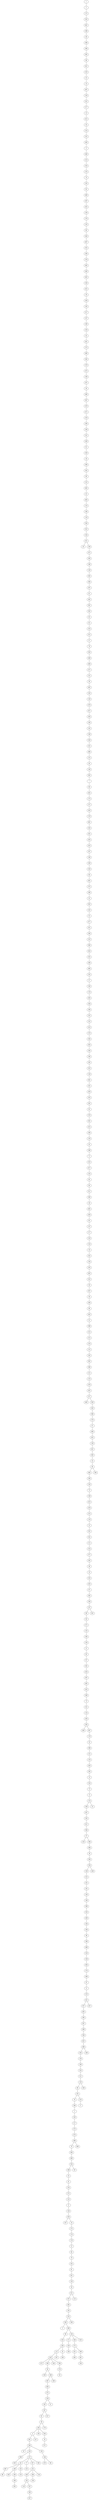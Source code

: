 graph arbol_DFS_I_G_1 {
    1;
    5;
    172;
    335;
    461;
    296;
    49;
    388;
    368;
    385;
    68;
    451;
    233;
    25;
    14;
    497;
    229;
    322;
    277;
    13;
    412;
    54;
    214;
    252;
    400;
    9;
    446;
    213;
    316;
    153;
    74;
    105;
    95;
    490;
    287;
    455;
    239;
    278;
    150;
    60;
    444;
    467;
    355;
    290;
    378;
    485;
    440;
    402;
    256;
    422;
    29;
    428;
    183;
    317;
    107;
    180;
    220;
    45;
    441;
    273;
    480;
    285;
    379;
    475;
    169;
    207;
    56;
    496;
    367;
    479;
    471;
    319;
    280;
    249;
    231;
    438;
    91;
    359;
    26;
    399;
    342;
    69;
    152;
    465;
    42;
    463;
    110;
    248;
    118;
    344;
    352;
    234;
    321;
    20;
    109;
    472;
    436;
    186;
    139;
    265;
    306;
    297;
    61;
    445;
    391;
    345;
    63;
    62;
    310;
    312;
    57;
    78;
    350;
    448;
    406;
    227;
    131;
    39;
    462;
    193;
    130;
    476;
    427;
    426;
    106;
    145;
    108;
    326;
    101;
    486;
    122;
    40;
    149;
    365;
    7;
    66;
    442;
    173;
    127;
    416;
    279;
    481;
    243;
    291;
    420;
    410;
    167;
    166;
    209;
    250;
    90;
    491;
    375;
    288;
    55;
    302;
    102;
    52;
    477;
    351;
    348;
    223;
    380;
    454;
    332;
    289;
    460;
    235;
    27;
    194;
    176;
    263;
    358;
    208;
    232;
    155;
    414;
    270;
    204;
    303;
    240;
    246;
    185;
    323;
    128;
    381;
    161;
    429;
    353;
    292;
    92;
    376;
    281;
    415;
    299;
    129;
    43;
    298;
    71;
    253;
    417;
    143;
    85;
    64;
    311;
    390;
    28;
    492;
    459;
    65;
    137;
    177;
    218;
    154;
    16;
    242;
    156;
    203;
    403;
    325;
    30;
    267;
    36;
    269;
    99;
    443;
    31;
    398;
    215;
    212;
    219;
    115;
    165;
    392;
    386;
    121;
    123;
    478;
    425;
    217;
    483;
    339;
    343;
    366;
    276;
    47;
    408;
    453;
    138;
    431;
    383;
    24;
    46;
    464;
    200;
    226;
    75;
    238;
    413;
    419;
    313;
    119;
    22;
    201;
    341;
    111;
    314;
    377;
    262;
    48;
    10;
    255;
    435;
    67;
    382;
    336;
    237;
    89;
    93;
    271;
    132;
    260;
    230;
    21;
    83;
    97;
    261;
    424;
    397;
    482;
    432;
    369;
    73;
    251;
    124;
    430;
    283;
    456;
    407;
    179;
    32;
    396;
    151;
    133;
    450;
    295;
    15;
    254;
    72;
    8;
    114;
    338;
    447;
    205;
    411;
    364;
    37;
    216;
    384;
    484;
    58;
    304;
    334;
    228;
    315;
    241;
    181;
    140;
    190;
    389;
    333;
    449;
    184;
    206;
    98;
    286;
    488;
    318;
    258;
    404;
    274;
    498;
    87;
    11;
    370;
    421;
    327;
    405;
    395;
    307;
    499;
    264;
    452;
    466;
    244;
    126;
    189;
    324;
    211;
    120;
    80;
    191;
    76;
    346;
    2;
    103;
    117;
    373;
    474;
    468;
    70;
    494;
    489;
    354;
    268;
    53;
    41;
    224;
    275;
    125;
    6;
    144;
    434;
    247;
    19;
    175;
    174;
    178;
    12;
    84;
    79;
    245;
    81;
    301;
    159;
    34;
    221;
    337;
    362;
    192;
    225;
    363;
    3;
    469;
    96;
    320;
    294;
    112;
    418;
    473;
    360;
    94;
    330;
    188;
    387;
    493;
    372;
    329;
    182;
    187;
    82;
    38;
    293;
    4;
    361;
    284;
    33;
    104;
    308;
    433;
    157;
    44;
    487;
    88;
    168;
    328;
    160;
    198;
    305;
    142;
    135;
    77;
    222;
    197;
    141;
    458;
    162;
    116;
    357;
    393;
    457;
    266;
    158;
    134;
    282;
    163;
    146;
    470;
    86;
    147;
    195;
    356;
    18;
    371;
    170;
    257;
    51;
    199;
    148;
    394;
    374;
    50;
    347;
    35;
    500;
    136;
    171;
    259;
    236;
    340;
    272;
    331;
    495;
    309;
    401;
    164;
    423;
    300;
    113;
    59;
    409;
    210;
    17;
    100;
    349;
    437;
    439;
    23;
    202;
    196;
    1 -- 5;
    5 -- 172;
    172 -- 335;
    335 -- 461;
    461 -- 296;
    296 -- 49;
    49 -- 388;
    388 -- 368;
    368 -- 385;
    385 -- 68;
    68 -- 451;
    451 -- 233;
    233 -- 25;
    25 -- 14;
    14 -- 497;
    497 -- 229;
    229 -- 322;
    322 -- 277;
    277 -- 13;
    13 -- 412;
    412 -- 54;
    54 -- 214;
    214 -- 252;
    252 -- 400;
    400 -- 9;
    9 -- 446;
    446 -- 213;
    213 -- 316;
    316 -- 153;
    153 -- 74;
    74 -- 105;
    105 -- 95;
    95 -- 490;
    490 -- 287;
    287 -- 455;
    455 -- 239;
    239 -- 278;
    278 -- 150;
    150 -- 60;
    60 -- 444;
    444 -- 467;
    467 -- 355;
    355 -- 290;
    290 -- 378;
    378 -- 485;
    485 -- 440;
    440 -- 402;
    402 -- 256;
    256 -- 422;
    422 -- 29;
    29 -- 428;
    428 -- 183;
    183 -- 317;
    317 -- 107;
    107 -- 180;
    180 -- 220;
    220 -- 45;
    45 -- 441;
    441 -- 273;
    273 -- 480;
    480 -- 285;
    285 -- 379;
    379 -- 475;
    475 -- 169;
    169 -- 207;
    207 -- 56;
    56 -- 496;
    496 -- 367;
    367 -- 479;
    479 -- 471;
    471 -- 319;
    319 -- 280;
    280 -- 249;
    249 -- 231;
    231 -- 438;
    438 -- 91;
    91 -- 359;
    359 -- 26;
    26 -- 399;
    399 -- 342;
    342 -- 69;
    69 -- 152;
    152 -- 465;
    465 -- 42;
    42 -- 463;
    463 -- 110;
    110 -- 248;
    248 -- 118;
    118 -- 344;
    344 -- 352;
    352 -- 234;
    234 -- 321;
    321 -- 20;
    321 -- 109;
    109 -- 472;
    472 -- 436;
    436 -- 186;
    186 -- 139;
    139 -- 265;
    265 -- 306;
    306 -- 297;
    297 -- 61;
    61 -- 445;
    445 -- 391;
    391 -- 345;
    345 -- 63;
    63 -- 62;
    62 -- 310;
    310 -- 312;
    312 -- 57;
    57 -- 78;
    78 -- 350;
    350 -- 448;
    448 -- 406;
    406 -- 227;
    227 -- 131;
    131 -- 39;
    39 -- 462;
    462 -- 193;
    193 -- 130;
    130 -- 476;
    476 -- 427;
    427 -- 426;
    426 -- 106;
    106 -- 145;
    145 -- 108;
    108 -- 326;
    326 -- 101;
    101 -- 486;
    486 -- 122;
    122 -- 40;
    40 -- 149;
    149 -- 365;
    365 -- 7;
    7 -- 66;
    66 -- 442;
    442 -- 173;
    173 -- 127;
    127 -- 416;
    416 -- 279;
    279 -- 481;
    481 -- 243;
    243 -- 291;
    291 -- 420;
    420 -- 410;
    410 -- 167;
    167 -- 166;
    166 -- 209;
    209 -- 250;
    250 -- 90;
    90 -- 491;
    491 -- 375;
    375 -- 288;
    288 -- 55;
    55 -- 302;
    302 -- 102;
    102 -- 52;
    52 -- 477;
    477 -- 351;
    351 -- 348;
    348 -- 223;
    223 -- 380;
    380 -- 454;
    454 -- 332;
    332 -- 289;
    289 -- 460;
    460 -- 235;
    235 -- 27;
    27 -- 194;
    194 -- 176;
    176 -- 263;
    263 -- 358;
    358 -- 208;
    208 -- 232;
    232 -- 155;
    155 -- 414;
    414 -- 270;
    270 -- 204;
    204 -- 303;
    303 -- 240;
    240 -- 246;
    246 -- 185;
    185 -- 323;
    323 -- 128;
    128 -- 381;
    381 -- 161;
    161 -- 429;
    429 -- 353;
    353 -- 292;
    292 -- 92;
    92 -- 376;
    376 -- 281;
    281 -- 415;
    415 -- 299;
    299 -- 129;
    129 -- 43;
    43 -- 298;
    298 -- 71;
    71 -- 253;
    253 -- 417;
    417 -- 143;
    143 -- 85;
    85 -- 64;
    64 -- 311;
    311 -- 390;
    390 -- 28;
    28 -- 492;
    492 -- 459;
    459 -- 65;
    65 -- 137;
    137 -- 177;
    177 -- 218;
    218 -- 154;
    154 -- 16;
    16 -- 242;
    242 -- 156;
    156 -- 203;
    203 -- 403;
    403 -- 325;
    325 -- 30;
    30 -- 267;
    267 -- 36;
    36 -- 269;
    269 -- 99;
    99 -- 443;
    443 -- 31;
    31 -- 398;
    398 -- 215;
    215 -- 212;
    212 -- 219;
    219 -- 115;
    115 -- 165;
    165 -- 392;
    392 -- 386;
    386 -- 121;
    121 -- 123;
    123 -- 478;
    478 -- 425;
    425 -- 217;
    217 -- 483;
    217 -- 339;
    339 -- 343;
    343 -- 366;
    366 -- 276;
    276 -- 47;
    47 -- 408;
    408 -- 453;
    453 -- 138;
    138 -- 431;
    431 -- 383;
    383 -- 24;
    24 -- 46;
    46 -- 464;
    464 -- 200;
    200 -- 226;
    226 -- 75;
    75 -- 238;
    238 -- 413;
    413 -- 419;
    419 -- 313;
    313 -- 119;
    119 -- 22;
    22 -- 201;
    201 -- 341;
    341 -- 111;
    111 -- 314;
    314 -- 377;
    377 -- 262;
    262 -- 48;
    48 -- 10;
    10 -- 255;
    255 -- 435;
    435 -- 67;
    67 -- 382;
    382 -- 336;
    336 -- 237;
    237 -- 89;
    89 -- 93;
    93 -- 271;
    271 -- 132;
    132 -- 260;
    260 -- 230;
    230 -- 21;
    21 -- 83;
    83 -- 97;
    97 -- 261;
    261 -- 424;
    424 -- 397;
    397 -- 482;
    482 -- 432;
    432 -- 369;
    369 -- 73;
    73 -- 251;
    251 -- 124;
    124 -- 430;
    430 -- 283;
    283 -- 456;
    283 -- 407;
    407 -- 179;
    179 -- 32;
    32 -- 396;
    396 -- 151;
    151 -- 133;
    133 -- 450;
    450 -- 295;
    295 -- 15;
    15 -- 254;
    254 -- 72;
    72 -- 8;
    8 -- 114;
    114 -- 338;
    338 -- 447;
    447 -- 205;
    205 -- 411;
    411 -- 364;
    364 -- 37;
    37 -- 216;
    37 -- 384;
    384 -- 484;
    484 -- 58;
    58 -- 304;
    304 -- 334;
    334 -- 228;
    228 -- 315;
    315 -- 241;
    241 -- 181;
    181 -- 140;
    140 -- 190;
    190 -- 389;
    389 -- 333;
    333 -- 449;
    449 -- 184;
    184 -- 206;
    206 -- 98;
    98 -- 286;
    286 -- 488;
    488 -- 318;
    318 -- 258;
    258 -- 404;
    404 -- 274;
    274 -- 498;
    498 -- 87;
    87 -- 11;
    11 -- 370;
    370 -- 421;
    421 -- 327;
    327 -- 405;
    405 -- 395;
    395 -- 307;
    307 -- 499;
    499 -- 264;
    264 -- 452;
    452 -- 466;
    466 -- 244;
    244 -- 126;
    126 -- 189;
    189 -- 324;
    324 -- 211;
    211 -- 120;
    120 -- 80;
    80 -- 191;
    191 -- 76;
    76 -- 346;
    346 -- 2;
    2 -- 103;
    103 -- 117;
    117 -- 373;
    373 -- 474;
    474 -- 468;
    468 -- 70;
    70 -- 494;
    494 -- 489;
    489 -- 354;
    354 -- 268;
    268 -- 53;
    53 -- 41;
    41 -- 224;
    224 -- 275;
    275 -- 125;
    125 -- 6;
    6 -- 144;
    144 -- 434;
    434 -- 247;
    434 -- 19;
    19 -- 175;
    175 -- 174;
    174 -- 178;
    178 -- 12;
    12 -- 84;
    84 -- 79;
    79 -- 245;
    245 -- 81;
    81 -- 301;
    301 -- 159;
    159 -- 34;
    34 -- 221;
    221 -- 337;
    337 -- 362;
    362 -- 192;
    192 -- 225;
    225 -- 363;
    363 -- 3;
    363 -- 469;
    469 -- 96;
    96 -- 320;
    320 -- 294;
    294 -- 112;
    112 -- 418;
    418 -- 473;
    418 -- 360;
    360 -- 94;
    94 -- 330;
    94 -- 188;
    188 -- 387;
    387 -- 493;
    493 -- 372;
    372 -- 329;
    329 -- 182;
    182 -- 187;
    187 -- 82;
    82 -- 38;
    38 -- 293;
    293 -- 4;
    4 -- 361;
    361 -- 284;
    284 -- 33;
    284 -- 104;
    104 -- 308;
    308 -- 433;
    104 -- 157;
    157 -- 44;
    44 -- 487;
    487 -- 88;
    44 -- 168;
    168 -- 328;
    168 -- 160;
    160 -- 198;
    198 -- 305;
    44 -- 142;
    142 -- 135;
    157 -- 77;
    77 -- 222;
    157 -- 197;
    197 -- 141;
    141 -- 458;
    458 -- 162;
    162 -- 116;
    162 -- 357;
    357 -- 393;
    393 -- 457;
    141 -- 266;
    266 -- 158;
    141 -- 134;
    157 -- 282;
    284 -- 163;
    163 -- 146;
    146 -- 470;
    146 -- 86;
    4 -- 147;
    293 -- 195;
    293 -- 356;
    356 -- 18;
    18 -- 371;
    38 -- 170;
    187 -- 257;
    329 -- 51;
    188 -- 199;
    418 -- 148;
    418 -- 394;
    394 -- 374;
    374 -- 50;
    112 -- 347;
    294 -- 35;
    35 -- 500;
    469 -- 136;
    136 -- 171;
    171 -- 259;
    259 -- 236;
    136 -- 340;
    340 -- 272;
    272 -- 331;
    331 -- 495;
    272 -- 309;
    309 -- 401;
    401 -- 164;
    136 -- 423;
    225 -- 300;
    221 -- 113;
    354 -- 59;
    468 -- 409;
    191 -- 210;
    210 -- 17;
    120 -- 100;
    466 -- 349;
    421 -- 437;
    334 -- 439;
    114 -- 23;
    237 -- 202;
    46 -- 196;
}